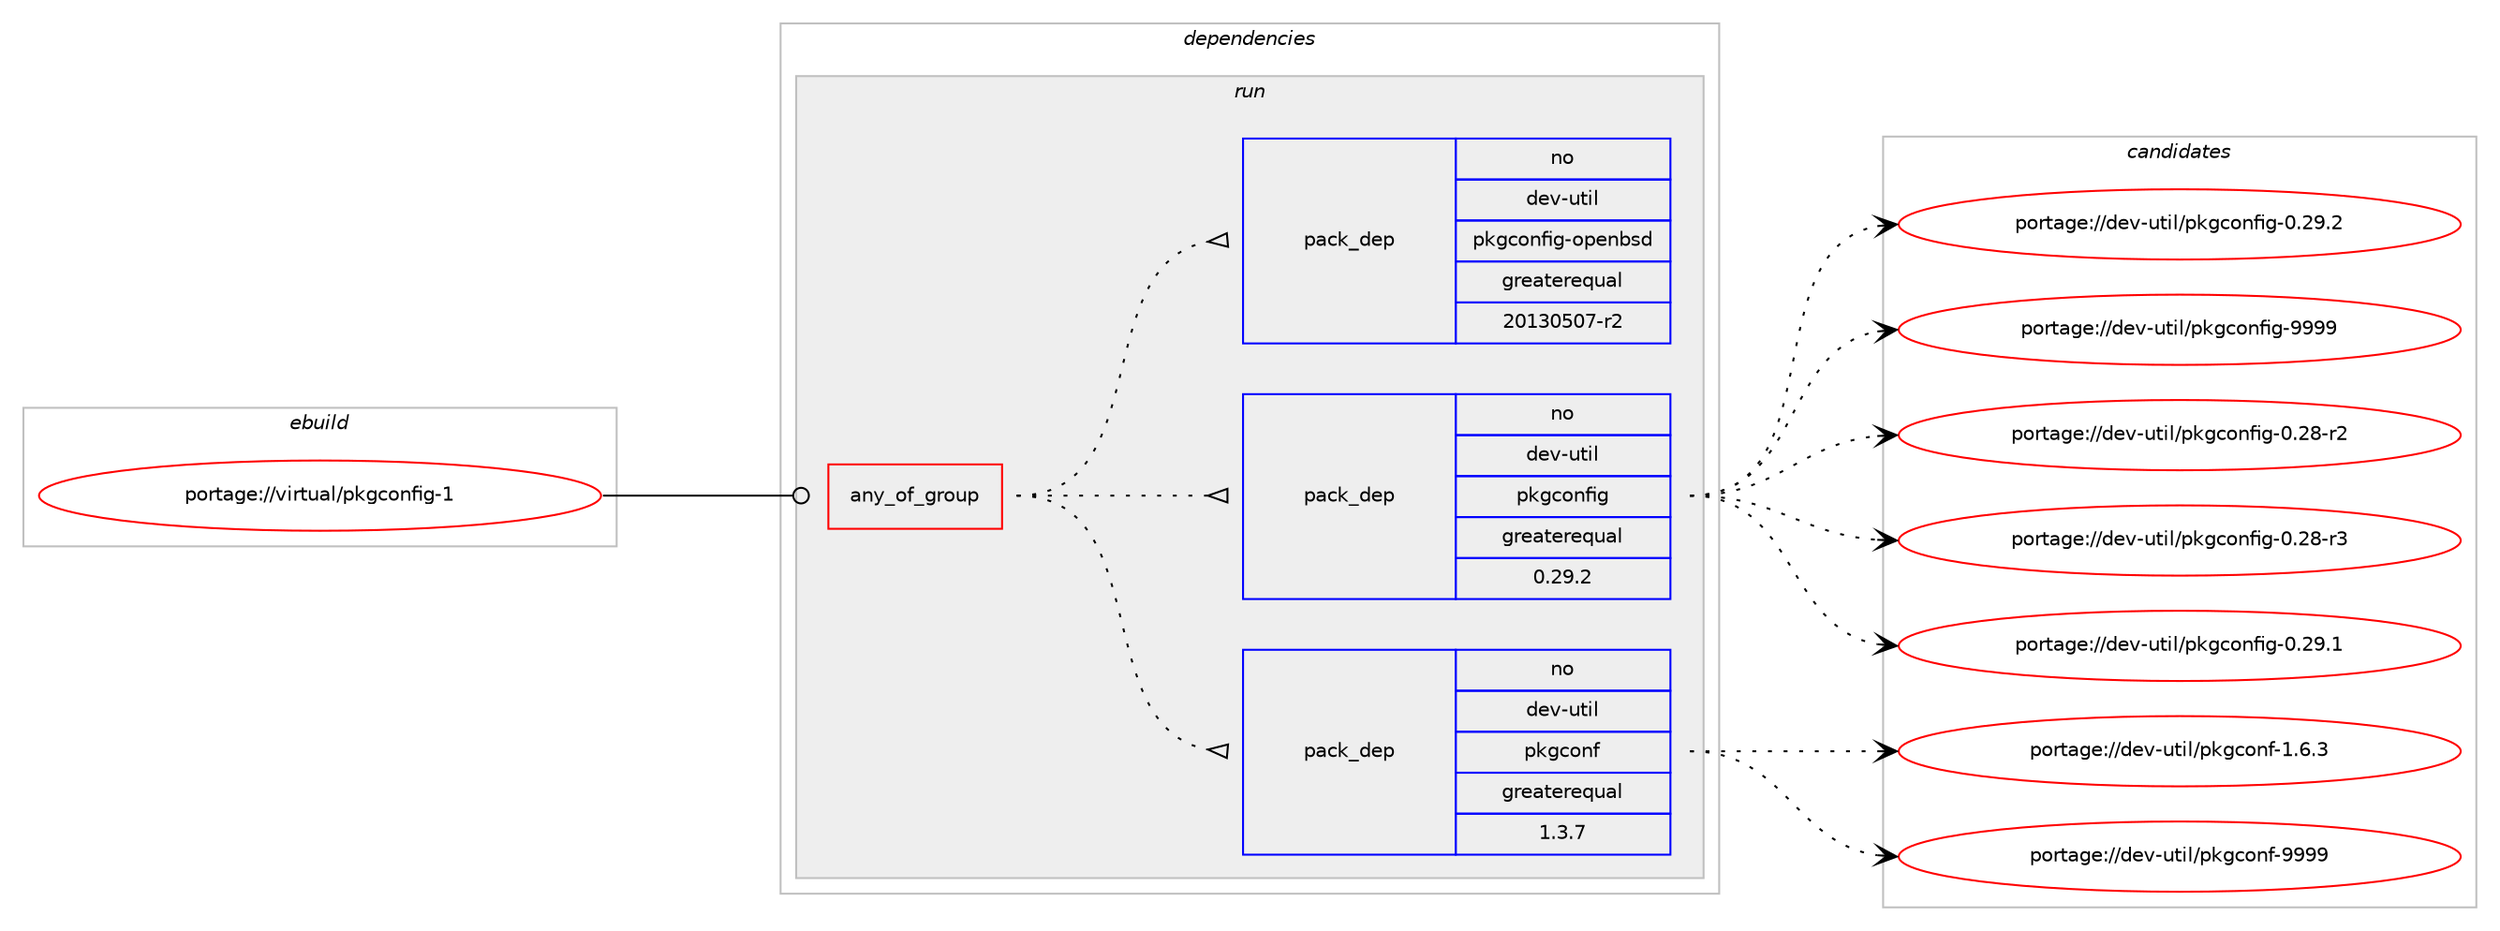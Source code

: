 digraph prolog {

# *************
# Graph options
# *************

newrank=true;
concentrate=true;
compound=true;
graph [rankdir=LR,fontname=Helvetica,fontsize=10,ranksep=1.5];#, ranksep=2.5, nodesep=0.2];
edge  [arrowhead=vee];
node  [fontname=Helvetica,fontsize=10];

# **********
# The ebuild
# **********

subgraph cluster_leftcol {
color=gray;
rank=same;
label=<<i>ebuild</i>>;
id [label="portage://virtual/pkgconfig-1", color=red, width=4, href="../virtual/pkgconfig-1.svg"];
}

# ****************
# The dependencies
# ****************

subgraph cluster_midcol {
color=gray;
label=<<i>dependencies</i>>;
subgraph cluster_compile {
fillcolor="#eeeeee";
style=filled;
label=<<i>compile</i>>;
}
subgraph cluster_compileandrun {
fillcolor="#eeeeee";
style=filled;
label=<<i>compile and run</i>>;
}
subgraph cluster_run {
fillcolor="#eeeeee";
style=filled;
label=<<i>run</i>>;
subgraph any7409 {
dependency435806 [label=<<TABLE BORDER="0" CELLBORDER="1" CELLSPACING="0" CELLPADDING="4"><TR><TD CELLPADDING="10">any_of_group</TD></TR></TABLE>>, shape=none, color=red];subgraph pack323147 {
dependency435807 [label=<<TABLE BORDER="0" CELLBORDER="1" CELLSPACING="0" CELLPADDING="4" WIDTH="220"><TR><TD ROWSPAN="6" CELLPADDING="30">pack_dep</TD></TR><TR><TD WIDTH="110">no</TD></TR><TR><TD>dev-util</TD></TR><TR><TD>pkgconf</TD></TR><TR><TD>greaterequal</TD></TR><TR><TD>1.3.7</TD></TR></TABLE>>, shape=none, color=blue];
}
dependency435806:e -> dependency435807:w [weight=20,style="dotted",arrowhead="oinv"];
subgraph pack323148 {
dependency435808 [label=<<TABLE BORDER="0" CELLBORDER="1" CELLSPACING="0" CELLPADDING="4" WIDTH="220"><TR><TD ROWSPAN="6" CELLPADDING="30">pack_dep</TD></TR><TR><TD WIDTH="110">no</TD></TR><TR><TD>dev-util</TD></TR><TR><TD>pkgconfig</TD></TR><TR><TD>greaterequal</TD></TR><TR><TD>0.29.2</TD></TR></TABLE>>, shape=none, color=blue];
}
dependency435806:e -> dependency435808:w [weight=20,style="dotted",arrowhead="oinv"];
subgraph pack323149 {
dependency435809 [label=<<TABLE BORDER="0" CELLBORDER="1" CELLSPACING="0" CELLPADDING="4" WIDTH="220"><TR><TD ROWSPAN="6" CELLPADDING="30">pack_dep</TD></TR><TR><TD WIDTH="110">no</TD></TR><TR><TD>dev-util</TD></TR><TR><TD>pkgconfig-openbsd</TD></TR><TR><TD>greaterequal</TD></TR><TR><TD>20130507-r2</TD></TR></TABLE>>, shape=none, color=blue];
}
dependency435806:e -> dependency435809:w [weight=20,style="dotted",arrowhead="oinv"];
}
id:e -> dependency435806:w [weight=20,style="solid",arrowhead="odot"];
}
}

# **************
# The candidates
# **************

subgraph cluster_choices {
rank=same;
color=gray;
label=<<i>candidates</i>>;

subgraph choice323147 {
color=black;
nodesep=1;
choiceportage100101118451171161051084711210710399111110102454946544651 [label="portage://dev-util/pkgconf-1.6.3", color=red, width=4,href="../dev-util/pkgconf-1.6.3.svg"];
choiceportage1001011184511711610510847112107103991111101024557575757 [label="portage://dev-util/pkgconf-9999", color=red, width=4,href="../dev-util/pkgconf-9999.svg"];
dependency435807:e -> choiceportage100101118451171161051084711210710399111110102454946544651:w [style=dotted,weight="100"];
dependency435807:e -> choiceportage1001011184511711610510847112107103991111101024557575757:w [style=dotted,weight="100"];
}
subgraph choice323148 {
color=black;
nodesep=1;
choiceportage10010111845117116105108471121071039911111010210510345484650564511450 [label="portage://dev-util/pkgconfig-0.28-r2", color=red, width=4,href="../dev-util/pkgconfig-0.28-r2.svg"];
choiceportage10010111845117116105108471121071039911111010210510345484650564511451 [label="portage://dev-util/pkgconfig-0.28-r3", color=red, width=4,href="../dev-util/pkgconfig-0.28-r3.svg"];
choiceportage10010111845117116105108471121071039911111010210510345484650574649 [label="portage://dev-util/pkgconfig-0.29.1", color=red, width=4,href="../dev-util/pkgconfig-0.29.1.svg"];
choiceportage10010111845117116105108471121071039911111010210510345484650574650 [label="portage://dev-util/pkgconfig-0.29.2", color=red, width=4,href="../dev-util/pkgconfig-0.29.2.svg"];
choiceportage1001011184511711610510847112107103991111101021051034557575757 [label="portage://dev-util/pkgconfig-9999", color=red, width=4,href="../dev-util/pkgconfig-9999.svg"];
dependency435808:e -> choiceportage10010111845117116105108471121071039911111010210510345484650564511450:w [style=dotted,weight="100"];
dependency435808:e -> choiceportage10010111845117116105108471121071039911111010210510345484650564511451:w [style=dotted,weight="100"];
dependency435808:e -> choiceportage10010111845117116105108471121071039911111010210510345484650574649:w [style=dotted,weight="100"];
dependency435808:e -> choiceportage10010111845117116105108471121071039911111010210510345484650574650:w [style=dotted,weight="100"];
dependency435808:e -> choiceportage1001011184511711610510847112107103991111101021051034557575757:w [style=dotted,weight="100"];
}
subgraph choice323149 {
color=black;
nodesep=1;
}
}

}
